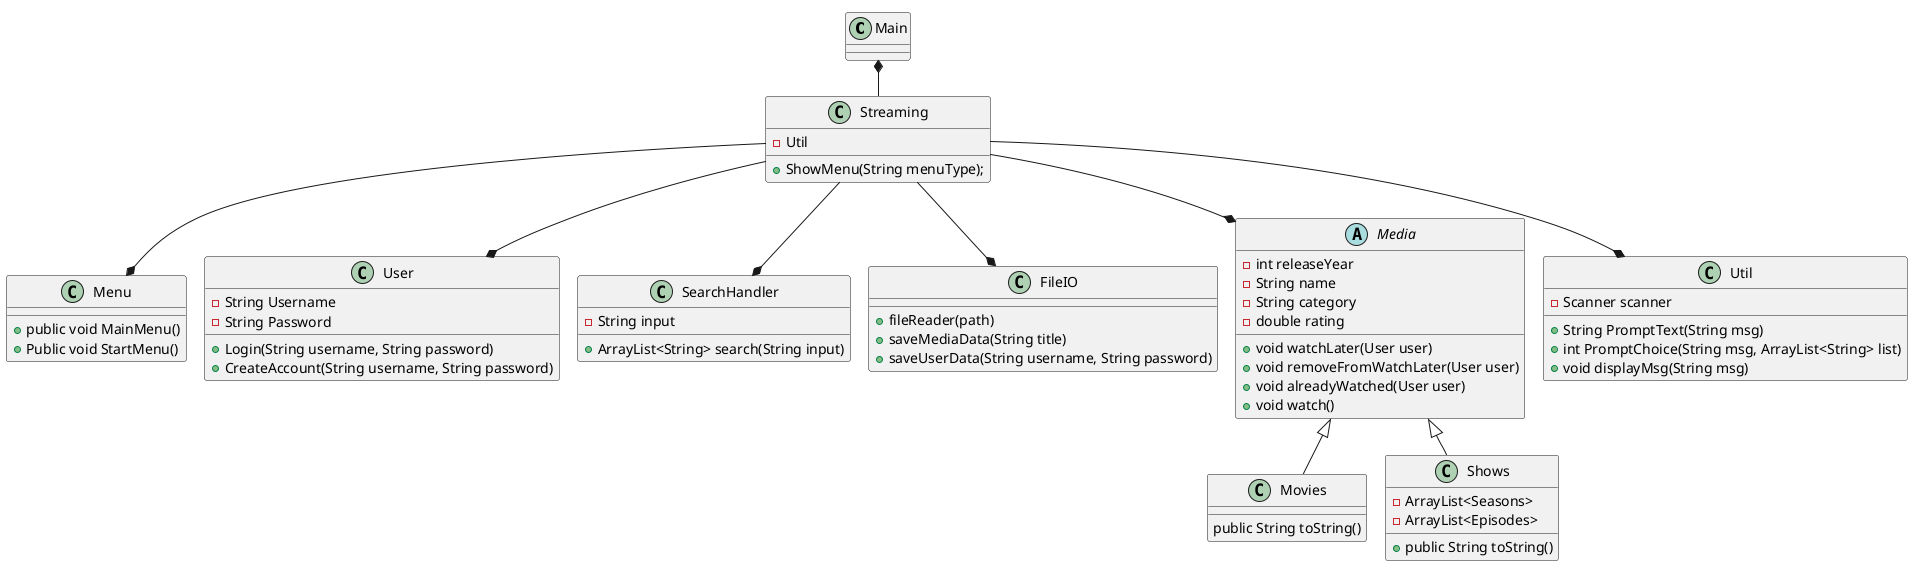 @startuml
!pragma layout smetana

Class Main{
}

Class Menu{
 + public void MainMenu()
 + Public void StartMenu()
}



Class Streaming {
    -Util
    + ShowMenu(String menuType);
}

Class User{
- String Username
- String Password
+ Login(String username, String password)
+ CreateAccount(String username, String password)
}

Class SearchHandler {
- String input
+ ArrayList<String> search(String input)
}

Class FileIO{
+ fileReader(path)
+ saveMediaData(String title)
+ saveUserData(String username, String password)
}

Abstract Media{
- int releaseYear
- String name
- String category
- double rating
+ void watchLater(User user)
+ void removeFromWatchLater(User user)
+ void alreadyWatched(User user)
+ void watch()
}

Class Util{
- Scanner scanner
+ String PromptText(String msg)
+ int PromptChoice(String msg, ArrayList<String> list)
+ void displayMsg(String msg)
}

Class Movies{
public String toString()
}

Class Shows{
- ArrayList<Seasons>
- ArrayList<Episodes>
+ public String toString()
}

Main *-- Streaming
Streaming--* User
Streaming --* FileIO
Streaming --* Menu
Streaming --* Media
Media <|-- Movies
Media <|-- Shows
Streaming --* SearchHandler
Streaming --* Util



@enduml